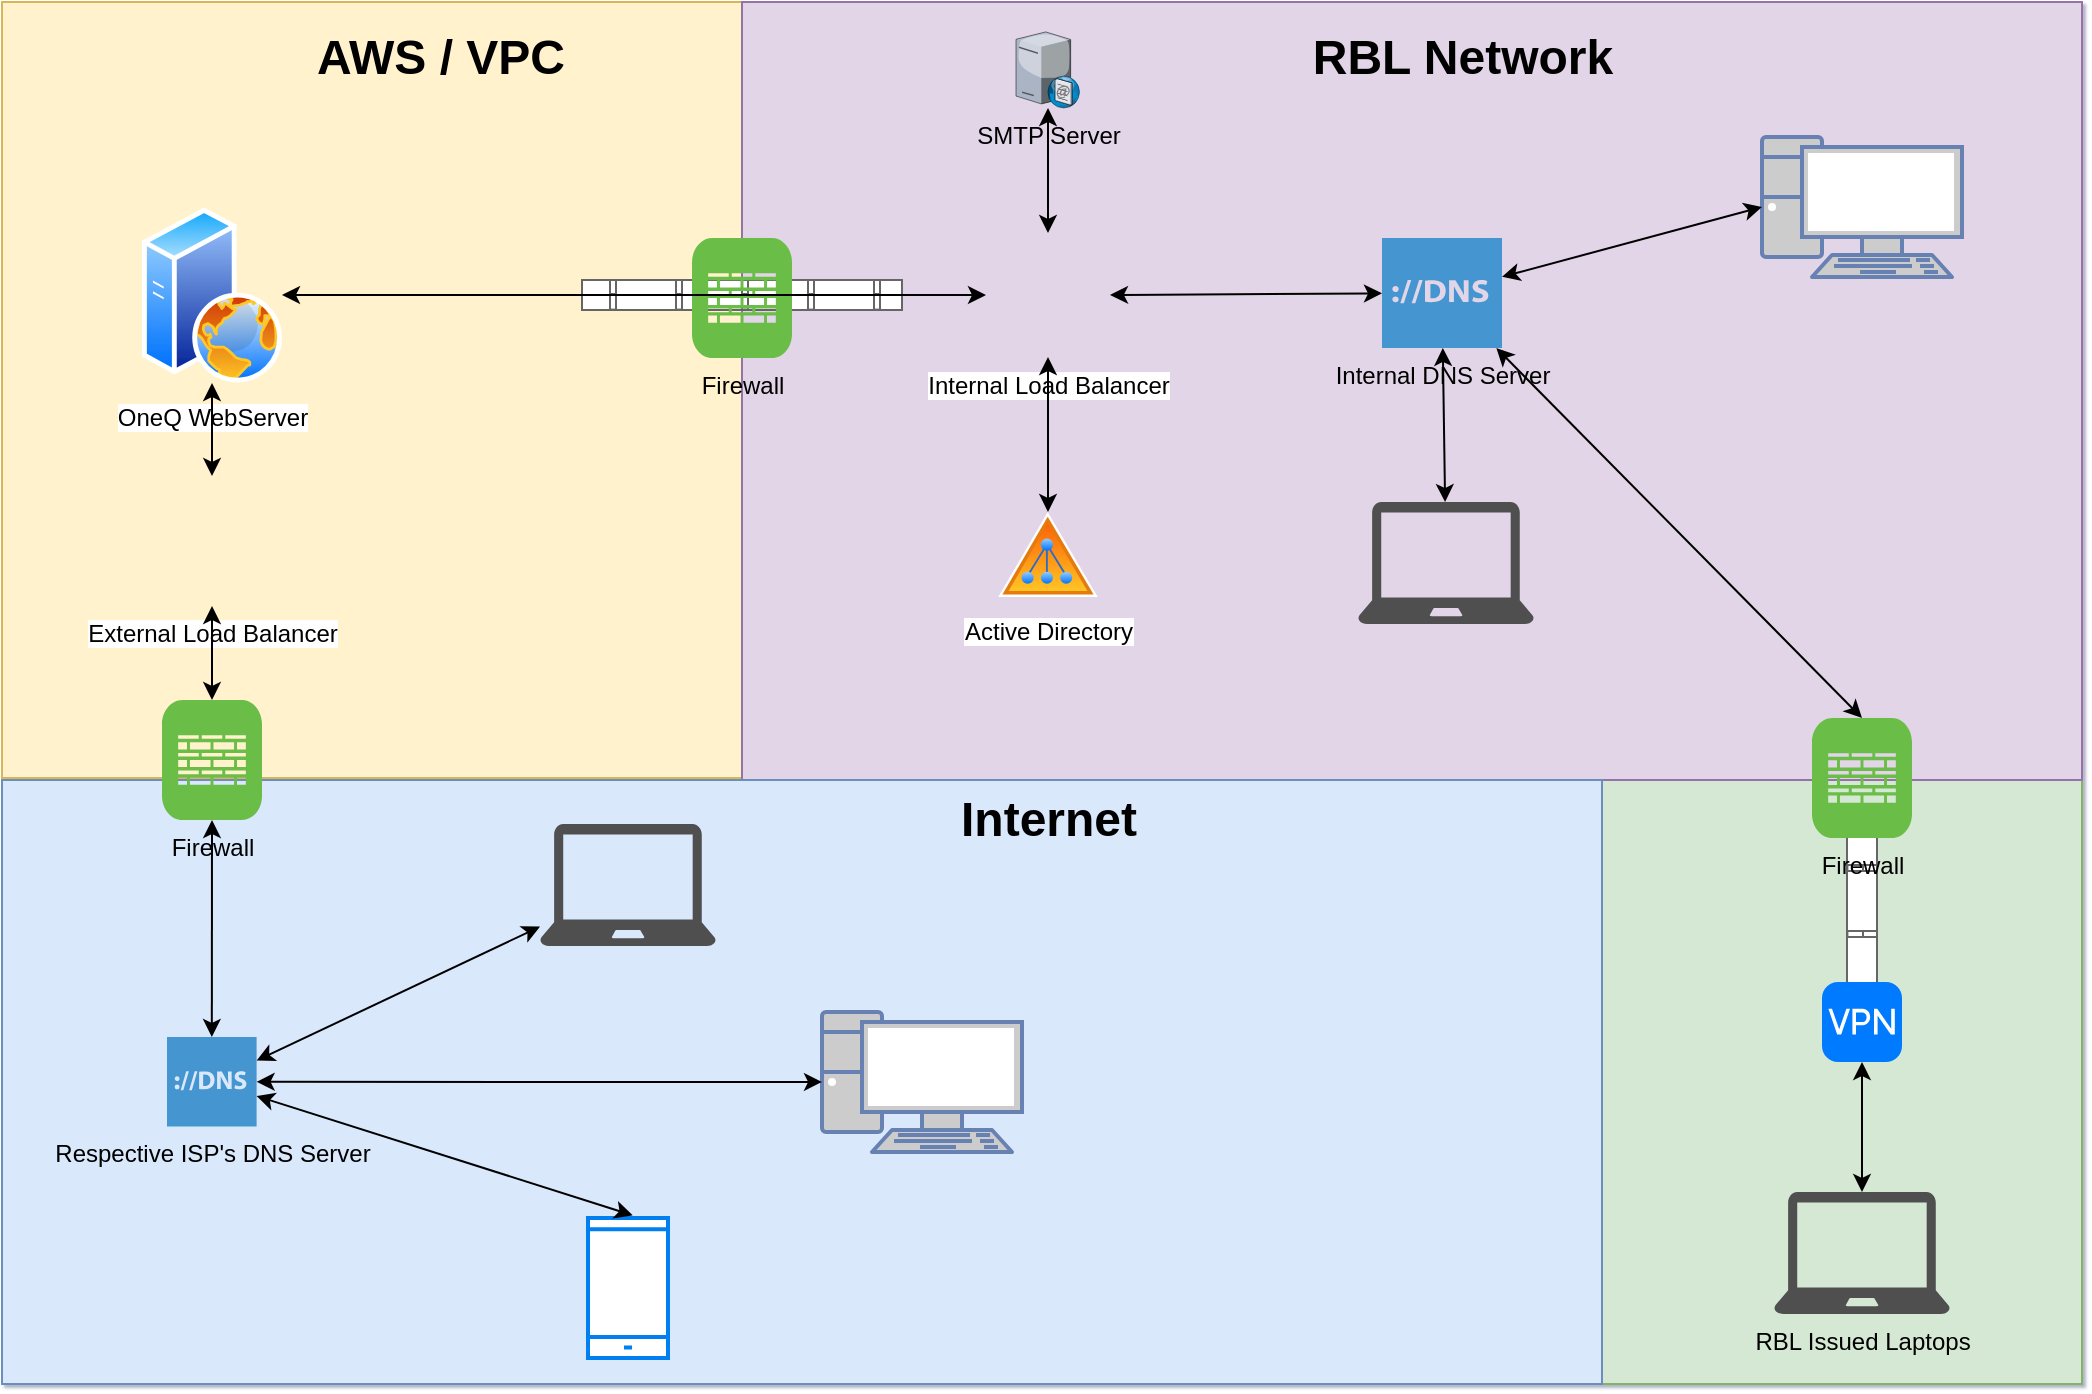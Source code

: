 <mxfile version="12.1.1" type="github" pages="1">
  <diagram id="1JJ-UvxjRfw-XplDersZ" name="Page-1">
    <mxGraphModel dx="868" dy="450" grid="1" gridSize="10" guides="1" tooltips="1" connect="1" arrows="1" fold="1" page="1" pageScale="1" pageWidth="1169" pageHeight="827" math="0" shadow="1">
      <root>
        <mxCell id="0"/>
        <mxCell id="1" parent="0"/>
        <mxCell id="VsJJfjXyTHTrgc_qXbFI-94" value="" style="rounded=0;whiteSpace=wrap;html=1;fillColor=#d5e8d4;strokeColor=#82b366;" parent="1" vertex="1">
          <mxGeometry x="870" y="454" width="240" height="309" as="geometry"/>
        </mxCell>
        <mxCell id="VsJJfjXyTHTrgc_qXbFI-21" value="" style="rounded=0;whiteSpace=wrap;html=1;fillColor=#fff2cc;strokeColor=#d6b656;" parent="1" vertex="1">
          <mxGeometry x="70" y="72" width="370" height="388" as="geometry"/>
        </mxCell>
        <mxCell id="VsJJfjXyTHTrgc_qXbFI-18" value="" style="rounded=0;whiteSpace=wrap;html=1;fillColor=#e1d5e7;strokeColor=#9673a6;" parent="1" vertex="1">
          <mxGeometry x="440" y="72" width="670" height="389" as="geometry"/>
        </mxCell>
        <mxCell id="VsJJfjXyTHTrgc_qXbFI-50" value="" style="rounded=0;whiteSpace=wrap;html=1;fillColor=#dae8fc;strokeColor=#6c8ebf;" parent="1" vertex="1">
          <mxGeometry x="70" y="461" width="800" height="302" as="geometry"/>
        </mxCell>
        <mxCell id="VsJJfjXyTHTrgc_qXbFI-38" value="" style="strokeColor=#666666;html=1;labelPosition=right;align=left;spacingLeft=15;shadow=0;dashed=0;fillColor=#ffffff;outlineConnect=0;shape=mxgraph.rackGeneral.horCableDuct;rotation=90;" parent="1" vertex="1">
          <mxGeometry x="950" y="529" width="100" height="15" as="geometry"/>
        </mxCell>
        <mxCell id="VsJJfjXyTHTrgc_qXbFI-4" value="OneQ WebServer" style="aspect=fixed;perimeter=ellipsePerimeter;html=1;align=center;shadow=0;dashed=0;spacingTop=3;image;image=img/lib/active_directory/web_server.svg;" parent="1" vertex="1">
          <mxGeometry x="140" y="174.5" width="70" height="88" as="geometry"/>
        </mxCell>
        <mxCell id="VsJJfjXyTHTrgc_qXbFI-5" value="External Load Balancer" style="shape=image;html=1;verticalAlign=top;verticalLabelPosition=bottom;labelBackgroundColor=#ffffff;imageAspect=0;aspect=fixed;image=https://cdn2.iconfinder.com/data/icons/amazon-aws-stencils/100/Compute__Networking_copy_Elastic_Load_Balancing-128.png;rotation=0;" parent="1" vertex="1">
          <mxGeometry x="142.5" y="309" width="65" height="65" as="geometry"/>
        </mxCell>
        <mxCell id="VsJJfjXyTHTrgc_qXbFI-6" value="" style="endArrow=classic;startArrow=classic;html=1;entryX=0.5;entryY=1;entryDx=0;entryDy=0;exitX=0.5;exitY=0;exitDx=0;exitDy=0;" parent="1" source="VsJJfjXyTHTrgc_qXbFI-5" target="VsJJfjXyTHTrgc_qXbFI-4" edge="1">
          <mxGeometry width="50" height="50" relative="1" as="geometry">
            <mxPoint x="110" y="530" as="sourcePoint"/>
            <mxPoint x="160" y="480" as="targetPoint"/>
          </mxGeometry>
        </mxCell>
        <mxCell id="VsJJfjXyTHTrgc_qXbFI-9" value="Internal Load Balancer" style="shape=image;html=1;verticalAlign=top;verticalLabelPosition=bottom;labelBackgroundColor=#ffffff;imageAspect=0;aspect=fixed;image=https://cdn2.iconfinder.com/data/icons/amazon-aws-stencils/100/Compute__Networking_copy_Elastic_Load_Balancing-128.png;rotation=0;" parent="1" vertex="1">
          <mxGeometry x="562" y="187.5" width="62" height="62" as="geometry"/>
        </mxCell>
        <mxCell id="VsJJfjXyTHTrgc_qXbFI-10" value="Internal DNS Server" style="shadow=0;dashed=0;html=1;strokeColor=none;fillColor=#4495D1;labelPosition=center;verticalLabelPosition=bottom;verticalAlign=top;align=center;outlineConnect=0;shape=mxgraph.veeam.dns;" parent="1" vertex="1">
          <mxGeometry x="760" y="190" width="60" height="55" as="geometry"/>
        </mxCell>
        <mxCell id="VsJJfjXyTHTrgc_qXbFI-11" value="" style="endArrow=classic;startArrow=classic;html=1;entryX=1;entryY=0.5;entryDx=0;entryDy=0;" parent="1" source="VsJJfjXyTHTrgc_qXbFI-10" target="VsJJfjXyTHTrgc_qXbFI-9" edge="1">
          <mxGeometry width="50" height="50" relative="1" as="geometry">
            <mxPoint x="559" y="590" as="sourcePoint"/>
            <mxPoint x="609" y="540" as="targetPoint"/>
          </mxGeometry>
        </mxCell>
        <mxCell id="VsJJfjXyTHTrgc_qXbFI-13" value="" style="fontColor=#0066CC;verticalAlign=top;verticalLabelPosition=bottom;labelPosition=center;align=center;html=1;outlineConnect=0;fillColor=#CCCCCC;strokeColor=#6881B3;gradientColor=none;gradientDirection=north;strokeWidth=2;shape=mxgraph.networks.pc;" parent="1" vertex="1">
          <mxGeometry x="950" y="139.5" width="100" height="70" as="geometry"/>
        </mxCell>
        <mxCell id="VsJJfjXyTHTrgc_qXbFI-14" value="" style="endArrow=classic;startArrow=classic;html=1;entryX=0;entryY=0.5;entryDx=0;entryDy=0;entryPerimeter=0;" parent="1" source="VsJJfjXyTHTrgc_qXbFI-10" target="VsJJfjXyTHTrgc_qXbFI-13" edge="1">
          <mxGeometry width="50" height="50" relative="1" as="geometry">
            <mxPoint x="870" y="220" as="sourcePoint"/>
            <mxPoint x="950" y="189" as="targetPoint"/>
          </mxGeometry>
        </mxCell>
        <mxCell id="VsJJfjXyTHTrgc_qXbFI-16" value="" style="endArrow=classic;startArrow=classic;html=1;" parent="1" source="VsJJfjXyTHTrgc_qXbFI-10" target="VsJJfjXyTHTrgc_qXbFI-59" edge="1">
          <mxGeometry width="50" height="50" relative="1" as="geometry">
            <mxPoint x="600" y="264.198" as="sourcePoint"/>
            <mxPoint x="742" y="310" as="targetPoint"/>
          </mxGeometry>
        </mxCell>
        <mxCell id="VsJJfjXyTHTrgc_qXbFI-37" value="" style="endArrow=classic;startArrow=classic;html=1;" parent="1" source="VsJJfjXyTHTrgc_qXbFI-41" target="VsJJfjXyTHTrgc_qXbFI-85" edge="1">
          <mxGeometry width="50" height="50" relative="1" as="geometry">
            <mxPoint x="1000" y="564.5" as="sourcePoint"/>
            <mxPoint x="1000" y="688.4" as="targetPoint"/>
          </mxGeometry>
        </mxCell>
        <mxCell id="VsJJfjXyTHTrgc_qXbFI-40" value="Firewall" style="verticalLabelPosition=bottom;html=1;fillColor=#6ABD46;verticalAlign=top;align=center;points=[[0.06,0.06,0],[0.94,0.06,0],[0.94,0.94,0],[0.06,0.94,0],[0.25,0,0],[0.5,0,0],[0.75,0,0],[1,0.25,0],[1,0.5,0],[1,0.75,0],[0.75,1,0],[0.5,1,0],[0.25,1,0],[0,0.75,0],[0,0.5,0],[0,0.25,0]];pointerEvents=1;shape=mxgraph.cisco_safe.architecture.firewall;" parent="1" vertex="1">
          <mxGeometry x="975" y="430" width="50" height="60" as="geometry"/>
        </mxCell>
        <mxCell id="VsJJfjXyTHTrgc_qXbFI-43" value="" style="endArrow=classic;startArrow=classic;html=1;exitX=0.5;exitY=0;exitDx=0;exitDy=0;exitPerimeter=0;" parent="1" source="VsJJfjXyTHTrgc_qXbFI-40" target="VsJJfjXyTHTrgc_qXbFI-10" edge="1">
          <mxGeometry width="50" height="50" relative="1" as="geometry">
            <mxPoint x="770" y="290" as="sourcePoint"/>
            <mxPoint x="820" y="240" as="targetPoint"/>
          </mxGeometry>
        </mxCell>
        <mxCell id="VsJJfjXyTHTrgc_qXbFI-44" value="" style="fontColor=#0066CC;verticalAlign=top;verticalLabelPosition=bottom;labelPosition=center;align=center;html=1;outlineConnect=0;fillColor=#CCCCCC;strokeColor=#6881B3;gradientColor=none;gradientDirection=north;strokeWidth=2;shape=mxgraph.networks.pc;" parent="1" vertex="1">
          <mxGeometry x="480" y="577" width="100" height="70" as="geometry"/>
        </mxCell>
        <mxCell id="VsJJfjXyTHTrgc_qXbFI-45" value="" style="html=1;verticalLabelPosition=bottom;align=center;labelBackgroundColor=#ffffff;verticalAlign=top;strokeWidth=2;strokeColor=#0080F0;fillColor=#ffffff;shadow=0;dashed=0;shape=mxgraph.ios7.icons.smartphone;" parent="1" vertex="1">
          <mxGeometry x="363" y="680" width="40" height="70" as="geometry"/>
        </mxCell>
        <mxCell id="VsJJfjXyTHTrgc_qXbFI-48" value="" style="pointerEvents=1;shadow=0;dashed=0;html=1;strokeColor=none;fillColor=#505050;labelPosition=center;verticalLabelPosition=bottom;verticalAlign=top;outlineConnect=0;align=center;shape=mxgraph.office.devices.laptop;" parent="1" vertex="1">
          <mxGeometry x="339" y="483" width="88" height="61" as="geometry"/>
        </mxCell>
        <mxCell id="VsJJfjXyTHTrgc_qXbFI-52" value="AWS / VPC" style="text;strokeColor=none;fillColor=none;html=1;fontSize=24;fontStyle=1;verticalAlign=middle;align=center;" parent="1" vertex="1">
          <mxGeometry x="239" y="80" width="100" height="40" as="geometry"/>
        </mxCell>
        <mxCell id="VsJJfjXyTHTrgc_qXbFI-53" value="RBL Network" style="text;strokeColor=none;fillColor=none;html=1;fontSize=24;fontStyle=1;verticalAlign=middle;align=center;" parent="1" vertex="1">
          <mxGeometry x="750" y="80" width="100" height="40" as="geometry"/>
        </mxCell>
        <mxCell id="VsJJfjXyTHTrgc_qXbFI-54" value="Internet" style="text;strokeColor=none;fillColor=none;html=1;fontSize=24;fontStyle=1;verticalAlign=middle;align=center;" parent="1" vertex="1">
          <mxGeometry x="543" y="461" width="100" height="40" as="geometry"/>
        </mxCell>
        <mxCell id="VsJJfjXyTHTrgc_qXbFI-41" value="" style="html=1;strokeWidth=1;shadow=0;dashed=0;shape=mxgraph.ios7.misc.vpn;fillColor=#007AFF;strokeColor=none;buttonText=;strokeColor2=#222222;fontColor=#222222;fontSize=8;verticalLabelPosition=bottom;verticalAlign=top;align=center;" parent="1" vertex="1">
          <mxGeometry x="980" y="562" width="40" height="40" as="geometry"/>
        </mxCell>
        <mxCell id="VsJJfjXyTHTrgc_qXbFI-59" value="" style="pointerEvents=1;shadow=0;dashed=0;html=1;strokeColor=none;fillColor=#505050;labelPosition=center;verticalLabelPosition=bottom;verticalAlign=top;outlineConnect=0;align=center;shape=mxgraph.office.devices.laptop;" parent="1" vertex="1">
          <mxGeometry x="748" y="322" width="88" height="61" as="geometry"/>
        </mxCell>
        <mxCell id="VsJJfjXyTHTrgc_qXbFI-19" value="" style="strokeColor=#666666;html=1;labelPosition=right;align=left;spacingLeft=15;shadow=0;dashed=0;fillColor=#ffffff;outlineConnect=0;shape=mxgraph.rackGeneral.horCableDuct;" parent="1" vertex="1">
          <mxGeometry x="360" y="211" width="160" height="15" as="geometry"/>
        </mxCell>
        <mxCell id="VsJJfjXyTHTrgc_qXbFI-55" value="Firewall" style="verticalLabelPosition=bottom;html=1;fillColor=#6ABD46;verticalAlign=top;align=center;points=[[0.06,0.06,0],[0.94,0.06,0],[0.94,0.94,0],[0.06,0.94,0],[0.25,0,0],[0.5,0,0],[0.75,0,0],[1,0.25,0],[1,0.5,0],[1,0.75,0],[0.75,1,0],[0.5,1,0],[0.25,1,0],[0,0.75,0],[0,0.5,0],[0,0.25,0]];pointerEvents=1;shape=mxgraph.cisco_safe.architecture.firewall;rotation=0;" parent="1" vertex="1">
          <mxGeometry x="415" y="190" width="50" height="60" as="geometry"/>
        </mxCell>
        <mxCell id="VsJJfjXyTHTrgc_qXbFI-62" value="" style="endArrow=classic;startArrow=classic;html=1;exitX=1;exitY=0.5;exitDx=0;exitDy=0;entryX=0;entryY=0.5;entryDx=0;entryDy=0;" parent="1" source="VsJJfjXyTHTrgc_qXbFI-4" target="VsJJfjXyTHTrgc_qXbFI-9" edge="1">
          <mxGeometry width="50" height="50" relative="1" as="geometry">
            <mxPoint x="230" y="218" as="sourcePoint"/>
            <mxPoint x="500" y="218.808" as="targetPoint"/>
          </mxGeometry>
        </mxCell>
        <mxCell id="VsJJfjXyTHTrgc_qXbFI-67" value="Respective ISP&#39;s DNS Server" style="shadow=0;dashed=0;html=1;strokeColor=none;fillColor=#4495D1;labelPosition=center;verticalLabelPosition=bottom;verticalAlign=top;align=center;outlineConnect=0;shape=mxgraph.veeam.dns;" parent="1" vertex="1">
          <mxGeometry x="152.5" y="589.5" width="44.8" height="44.8" as="geometry"/>
        </mxCell>
        <mxCell id="VsJJfjXyTHTrgc_qXbFI-75" value="Active Directory" style="aspect=fixed;perimeter=ellipsePerimeter;html=1;align=center;shadow=0;dashed=0;spacingTop=3;image;image=img/lib/active_directory/active_directory.svg;" parent="1" vertex="1">
          <mxGeometry x="568" y="327" width="50" height="42.5" as="geometry"/>
        </mxCell>
        <mxCell id="VsJJfjXyTHTrgc_qXbFI-76" value="" style="endArrow=classic;startArrow=classic;html=1;entryX=0.5;entryY=1;entryDx=0;entryDy=0;exitX=0.5;exitY=0;exitDx=0;exitDy=0;" parent="1" source="VsJJfjXyTHTrgc_qXbFI-75" target="VsJJfjXyTHTrgc_qXbFI-9" edge="1">
          <mxGeometry width="50" height="50" relative="1" as="geometry">
            <mxPoint x="400" y="830" as="sourcePoint"/>
            <mxPoint x="450" y="780" as="targetPoint"/>
          </mxGeometry>
        </mxCell>
        <mxCell id="VsJJfjXyTHTrgc_qXbFI-77" value="SMTP Server" style="verticalLabelPosition=bottom;aspect=fixed;html=1;verticalAlign=top;strokeColor=none;align=center;outlineConnect=0;shape=mxgraph.citrix.smtp_server;" parent="1" vertex="1">
          <mxGeometry x="577" y="86" width="32" height="39" as="geometry"/>
        </mxCell>
        <mxCell id="VsJJfjXyTHTrgc_qXbFI-78" value="" style="endArrow=classic;startArrow=classic;html=1;exitX=0.5;exitY=0;exitDx=0;exitDy=0;" parent="1" source="VsJJfjXyTHTrgc_qXbFI-9" target="VsJJfjXyTHTrgc_qXbFI-77" edge="1">
          <mxGeometry width="50" height="50" relative="1" as="geometry">
            <mxPoint x="500" y="190" as="sourcePoint"/>
            <mxPoint x="550" y="140" as="targetPoint"/>
          </mxGeometry>
        </mxCell>
        <mxCell id="VsJJfjXyTHTrgc_qXbFI-80" value="" style="endArrow=classic;startArrow=classic;html=1;entryX=0.5;entryY=1;entryDx=0;entryDy=0;" parent="1" source="VsJJfjXyTHTrgc_qXbFI-90" target="VsJJfjXyTHTrgc_qXbFI-5" edge="1">
          <mxGeometry width="50" height="50" relative="1" as="geometry">
            <mxPoint x="250" y="610" as="sourcePoint"/>
            <mxPoint x="300" y="560" as="targetPoint"/>
          </mxGeometry>
        </mxCell>
        <mxCell id="VsJJfjXyTHTrgc_qXbFI-81" value="" style="endArrow=classic;startArrow=classic;html=1;exitX=0.559;exitY=-0.019;exitDx=0;exitDy=0;exitPerimeter=0;" parent="1" source="VsJJfjXyTHTrgc_qXbFI-45" target="VsJJfjXyTHTrgc_qXbFI-67" edge="1">
          <mxGeometry width="50" height="50" relative="1" as="geometry">
            <mxPoint x="270" y="630" as="sourcePoint"/>
            <mxPoint x="310" y="600" as="targetPoint"/>
          </mxGeometry>
        </mxCell>
        <mxCell id="VsJJfjXyTHTrgc_qXbFI-82" value="" style="endArrow=classic;startArrow=classic;html=1;" parent="1" source="VsJJfjXyTHTrgc_qXbFI-44" target="VsJJfjXyTHTrgc_qXbFI-67" edge="1">
          <mxGeometry width="50" height="50" relative="1" as="geometry">
            <mxPoint x="166.16" y="671.0" as="sourcePoint"/>
            <mxPoint x="301.597" y="517.8" as="targetPoint"/>
          </mxGeometry>
        </mxCell>
        <mxCell id="VsJJfjXyTHTrgc_qXbFI-83" value="" style="endArrow=classic;startArrow=classic;html=1;" parent="1" source="VsJJfjXyTHTrgc_qXbFI-48" target="VsJJfjXyTHTrgc_qXbFI-67" edge="1">
          <mxGeometry width="50" height="50" relative="1" as="geometry">
            <mxPoint x="316.069" y="670" as="sourcePoint"/>
            <mxPoint x="320.716" y="517.8" as="targetPoint"/>
          </mxGeometry>
        </mxCell>
        <mxCell id="VsJJfjXyTHTrgc_qXbFI-85" value="RBL Issued Laptops" style="pointerEvents=1;shadow=0;dashed=0;html=1;strokeColor=none;fillColor=#505050;labelPosition=center;verticalLabelPosition=bottom;verticalAlign=top;outlineConnect=0;align=center;shape=mxgraph.office.devices.laptop;" parent="1" vertex="1">
          <mxGeometry x="956" y="667" width="88" height="61" as="geometry"/>
        </mxCell>
        <mxCell id="VsJJfjXyTHTrgc_qXbFI-90" value="Firewall" style="verticalLabelPosition=bottom;html=1;fillColor=#6ABD46;verticalAlign=top;align=center;points=[[0.06,0.06,0],[0.94,0.06,0],[0.94,0.94,0],[0.06,0.94,0],[0.25,0,0],[0.5,0,0],[0.75,0,0],[1,0.25,0],[1,0.5,0],[1,0.75,0],[0.75,1,0],[0.5,1,0],[0.25,1,0],[0,0.75,0],[0,0.5,0],[0,0.25,0]];pointerEvents=1;shape=mxgraph.cisco_safe.architecture.firewall;rotation=0;" parent="1" vertex="1">
          <mxGeometry x="150" y="421" width="50" height="60" as="geometry"/>
        </mxCell>
        <mxCell id="VsJJfjXyTHTrgc_qXbFI-91" value="" style="endArrow=classic;startArrow=classic;html=1;entryX=0.5;entryY=1;entryDx=0;entryDy=0;" parent="1" source="VsJJfjXyTHTrgc_qXbFI-67" target="VsJJfjXyTHTrgc_qXbFI-90" edge="1">
          <mxGeometry width="50" height="50" relative="1" as="geometry">
            <mxPoint x="172.724" y="522.0" as="sourcePoint"/>
            <mxPoint x="175" y="364.5" as="targetPoint"/>
          </mxGeometry>
        </mxCell>
      </root>
    </mxGraphModel>
  </diagram>
</mxfile>
